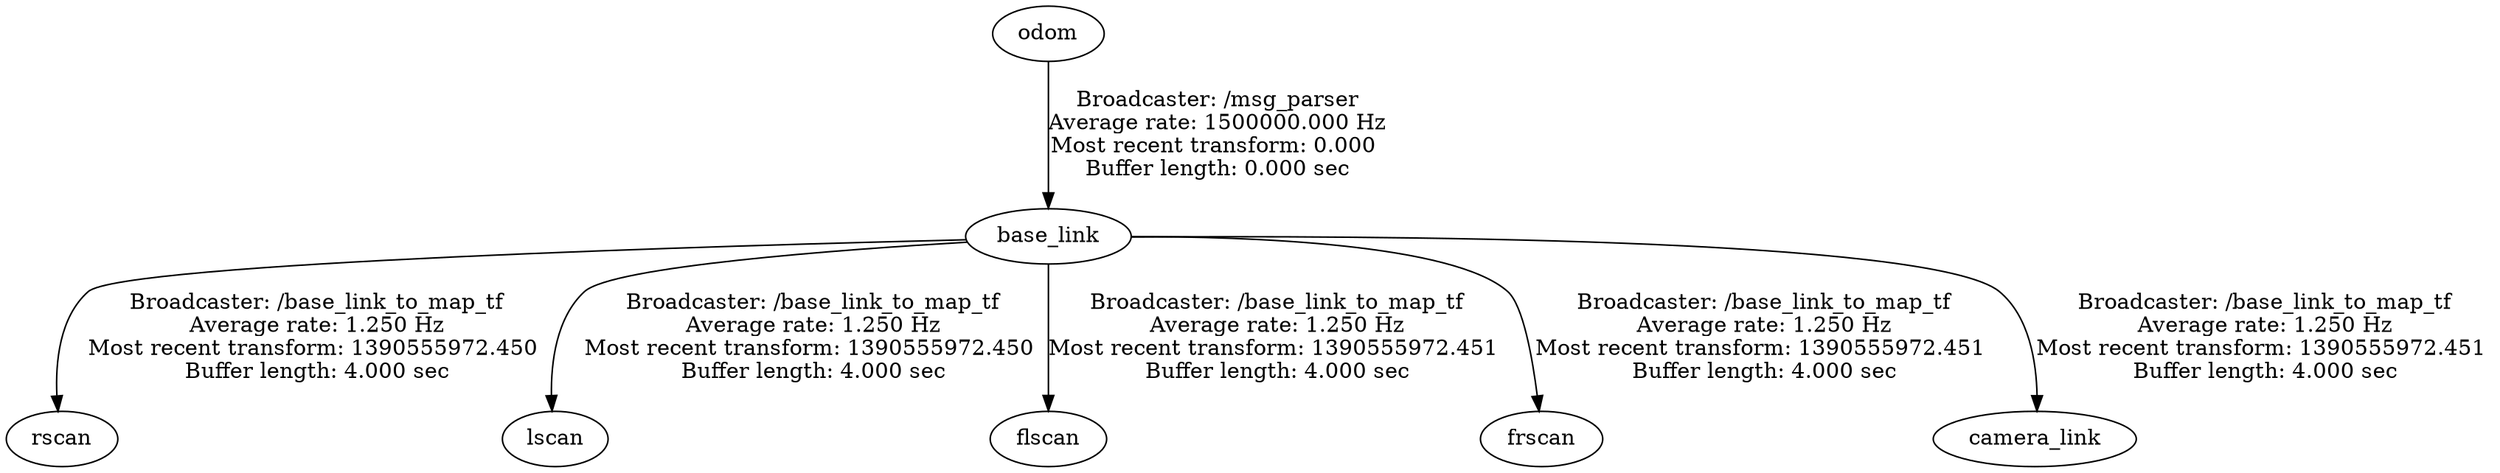 digraph G {
"odom" -> "base_link"[label="Broadcaster: /msg_parser\nAverage rate: 1500000.000 Hz\nMost recent transform: 0.000 \nBuffer length: 0.000 sec\n"];
"base_link" -> "rscan"[label="Broadcaster: /base_link_to_map_tf\nAverage rate: 1.250 Hz\nMost recent transform: 1390555972.450 \nBuffer length: 4.000 sec\n"];
"base_link" -> "lscan"[label="Broadcaster: /base_link_to_map_tf\nAverage rate: 1.250 Hz\nMost recent transform: 1390555972.450 \nBuffer length: 4.000 sec\n"];
"base_link" -> "flscan"[label="Broadcaster: /base_link_to_map_tf\nAverage rate: 1.250 Hz\nMost recent transform: 1390555972.451 \nBuffer length: 4.000 sec\n"];
"base_link" -> "frscan"[label="Broadcaster: /base_link_to_map_tf\nAverage rate: 1.250 Hz\nMost recent transform: 1390555972.451 \nBuffer length: 4.000 sec\n"];
"base_link" -> "camera_link"[label="Broadcaster: /base_link_to_map_tf\nAverage rate: 1.250 Hz\nMost recent transform: 1390555972.451 \nBuffer length: 4.000 sec\n"];
}